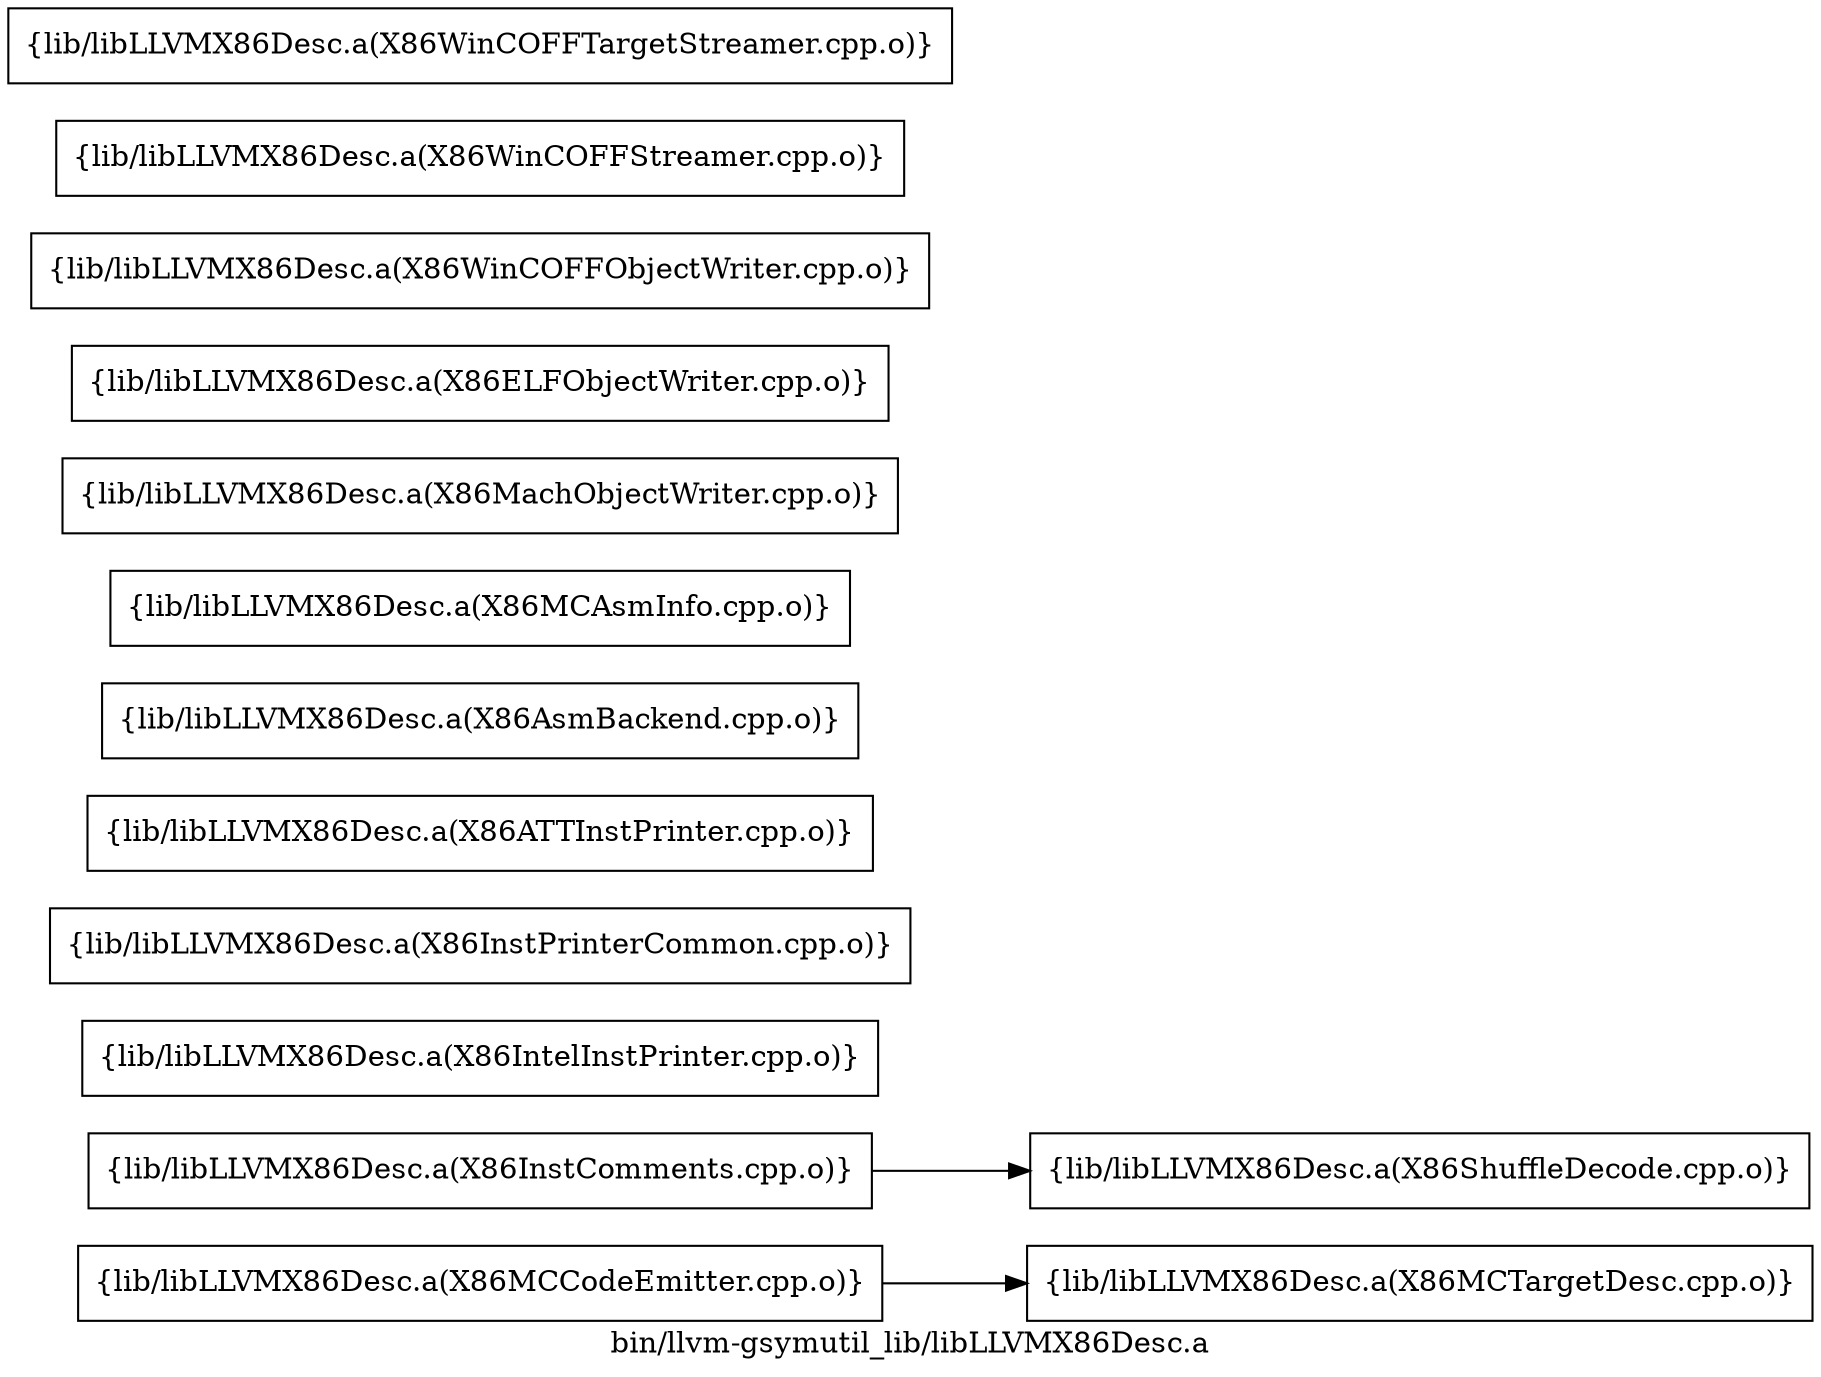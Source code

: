 digraph "bin/llvm-gsymutil_lib/libLLVMX86Desc.a" {
	label="bin/llvm-gsymutil_lib/libLLVMX86Desc.a";
	rankdir=LR;

	Node0x5606870883c8 [shape=record,shape=box,group=0,label="{lib/libLLVMX86Desc.a(X86MCTargetDesc.cpp.o)}"];
	Node0x560687087c98 [shape=record,shape=box,group=0,label="{lib/libLLVMX86Desc.a(X86ShuffleDecode.cpp.o)}"];
	Node0x5606870876f8 [shape=record,shape=box,group=0,label="{lib/libLLVMX86Desc.a(X86IntelInstPrinter.cpp.o)}"];
	Node0x560687086ac8 [shape=record,shape=box,group=0,label="{lib/libLLVMX86Desc.a(X86InstPrinterCommon.cpp.o)}"];
	Node0x560687087018 [shape=record,shape=box,group=0,label="{lib/libLLVMX86Desc.a(X86InstComments.cpp.o)}"];
	Node0x560687087018 -> Node0x560687087c98;
	Node0x560687086208 [shape=record,shape=box,group=0,label="{lib/libLLVMX86Desc.a(X86ATTInstPrinter.cpp.o)}"];
	Node0x56068708cf18 [shape=record,shape=box,group=0,label="{lib/libLLVMX86Desc.a(X86AsmBackend.cpp.o)}"];
	Node0x56068708d148 [shape=record,shape=box,group=0,label="{lib/libLLVMX86Desc.a(X86MCAsmInfo.cpp.o)}"];
	Node0x56068708c978 [shape=record,shape=box,group=0,label="{lib/libLLVMX86Desc.a(X86MCCodeEmitter.cpp.o)}"];
	Node0x56068708c978 -> Node0x5606870883c8;
	Node0x56068708b848 [shape=record,shape=box,group=0,label="{lib/libLLVMX86Desc.a(X86MachObjectWriter.cpp.o)}"];
	Node0x56068708bbb8 [shape=record,shape=box,group=0,label="{lib/libLLVMX86Desc.a(X86ELFObjectWriter.cpp.o)}"];
	Node0x56068708b438 [shape=record,shape=box,group=0,label="{lib/libLLVMX86Desc.a(X86WinCOFFObjectWriter.cpp.o)}"];
	Node0x560687085bc8 [shape=record,shape=box,group=0,label="{lib/libLLVMX86Desc.a(X86WinCOFFStreamer.cpp.o)}"];
	Node0x560687084f48 [shape=record,shape=box,group=0,label="{lib/libLLVMX86Desc.a(X86WinCOFFTargetStreamer.cpp.o)}"];
}
